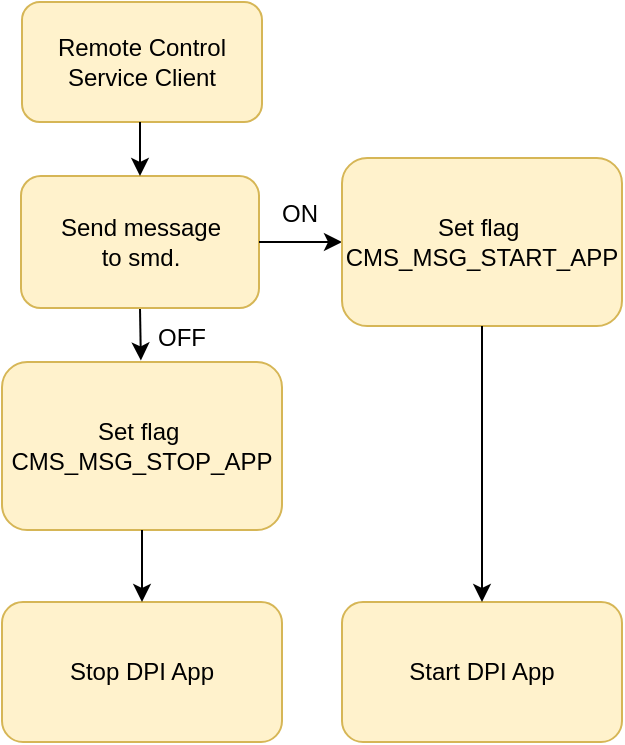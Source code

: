 <mxfile version="15.8.8" type="github">
  <diagram id="e1CMgoyyFFjNTjqPkiq_" name="Page-1">
    <mxGraphModel dx="748" dy="433" grid="0" gridSize="10" guides="1" tooltips="1" connect="1" arrows="1" fold="1" page="1" pageScale="1" pageWidth="3000" pageHeight="3000" math="0" shadow="0">
      <root>
        <mxCell id="0" />
        <mxCell id="1" parent="0" />
        <mxCell id="HbA-aAvix-gyZ1VaL9Fv-2" value="Set flag&amp;nbsp;&lt;br&gt;CMS_MSG_STOP_APP" style="rounded=1;whiteSpace=wrap;html=1;fillColor=#fff2cc;strokeColor=#d6b656;" vertex="1" parent="1">
          <mxGeometry x="920" y="600" width="140" height="84" as="geometry" />
        </mxCell>
        <mxCell id="HbA-aAvix-gyZ1VaL9Fv-12" value="" style="endArrow=classic;html=1;rounded=0;entryX=0.496;entryY=-0.009;entryDx=0;entryDy=0;exitX=0.5;exitY=1;exitDx=0;exitDy=0;entryPerimeter=0;" edge="1" parent="1" source="HbA-aAvix-gyZ1VaL9Fv-13" target="HbA-aAvix-gyZ1VaL9Fv-2">
          <mxGeometry width="50" height="50" relative="1" as="geometry">
            <mxPoint x="950" y="625" as="sourcePoint" />
            <mxPoint x="1000" y="575" as="targetPoint" />
          </mxGeometry>
        </mxCell>
        <mxCell id="HbA-aAvix-gyZ1VaL9Fv-13" value="Send message&lt;br&gt;to smd." style="rounded=1;whiteSpace=wrap;html=1;fillColor=#fff2cc;strokeColor=#d6b656;" vertex="1" parent="1">
          <mxGeometry x="929.5" y="507" width="119" height="66" as="geometry" />
        </mxCell>
        <mxCell id="HbA-aAvix-gyZ1VaL9Fv-19" value="Remote Control Service Client" style="rounded=1;whiteSpace=wrap;html=1;fillColor=#fff2cc;strokeColor=#d6b656;" vertex="1" parent="1">
          <mxGeometry x="930" y="420" width="120" height="60" as="geometry" />
        </mxCell>
        <mxCell id="HbA-aAvix-gyZ1VaL9Fv-21" value="" style="endArrow=classic;html=1;rounded=0;entryX=0.5;entryY=0;entryDx=0;entryDy=0;" edge="1" parent="1" target="HbA-aAvix-gyZ1VaL9Fv-13">
          <mxGeometry width="50" height="50" relative="1" as="geometry">
            <mxPoint x="989" y="480" as="sourcePoint" />
            <mxPoint x="1020" y="490" as="targetPoint" />
          </mxGeometry>
        </mxCell>
        <mxCell id="HbA-aAvix-gyZ1VaL9Fv-24" value="Stop DPI App" style="rounded=1;whiteSpace=wrap;html=1;fillColor=#fff2cc;strokeColor=#d6b656;" vertex="1" parent="1">
          <mxGeometry x="920" y="720" width="140" height="70" as="geometry" />
        </mxCell>
        <mxCell id="HbA-aAvix-gyZ1VaL9Fv-44" value="" style="endArrow=classic;html=1;rounded=0;exitX=0.5;exitY=1;exitDx=0;exitDy=0;" edge="1" parent="1" source="HbA-aAvix-gyZ1VaL9Fv-2">
          <mxGeometry width="50" height="50" relative="1" as="geometry">
            <mxPoint x="990" y="687" as="sourcePoint" />
            <mxPoint x="990" y="720" as="targetPoint" />
          </mxGeometry>
        </mxCell>
        <mxCell id="HbA-aAvix-gyZ1VaL9Fv-48" value="" style="endArrow=classic;html=1;rounded=0;exitX=1;exitY=0.5;exitDx=0;exitDy=0;" edge="1" parent="1" source="HbA-aAvix-gyZ1VaL9Fv-13">
          <mxGeometry width="50" height="50" relative="1" as="geometry">
            <mxPoint x="1100" y="556" as="sourcePoint" />
            <mxPoint x="1090" y="540" as="targetPoint" />
          </mxGeometry>
        </mxCell>
        <mxCell id="HbA-aAvix-gyZ1VaL9Fv-49" value="Set flag&amp;nbsp;&lt;br&gt;CMS_MSG_START_APP" style="rounded=1;whiteSpace=wrap;html=1;fillColor=#fff2cc;strokeColor=#d6b656;" vertex="1" parent="1">
          <mxGeometry x="1090" y="498" width="140" height="84" as="geometry" />
        </mxCell>
        <mxCell id="HbA-aAvix-gyZ1VaL9Fv-50" value="OFF" style="text;html=1;strokeColor=none;fillColor=none;align=center;verticalAlign=middle;whiteSpace=wrap;rounded=0;" vertex="1" parent="1">
          <mxGeometry x="980" y="573" width="60" height="30" as="geometry" />
        </mxCell>
        <mxCell id="HbA-aAvix-gyZ1VaL9Fv-51" value="ON" style="text;html=1;strokeColor=none;fillColor=none;align=center;verticalAlign=middle;whiteSpace=wrap;rounded=0;" vertex="1" parent="1">
          <mxGeometry x="1048.5" y="520" width="40" height="12" as="geometry" />
        </mxCell>
        <mxCell id="HbA-aAvix-gyZ1VaL9Fv-52" value="Start DPI App" style="rounded=1;whiteSpace=wrap;html=1;fillColor=#fff2cc;strokeColor=#d6b656;" vertex="1" parent="1">
          <mxGeometry x="1090" y="720" width="140" height="70" as="geometry" />
        </mxCell>
        <mxCell id="HbA-aAvix-gyZ1VaL9Fv-53" value="" style="endArrow=classic;html=1;rounded=0;exitX=0.5;exitY=1;exitDx=0;exitDy=0;entryX=0.5;entryY=0;entryDx=0;entryDy=0;" edge="1" parent="1" source="HbA-aAvix-gyZ1VaL9Fv-49" target="HbA-aAvix-gyZ1VaL9Fv-52">
          <mxGeometry width="50" height="50" relative="1" as="geometry">
            <mxPoint x="1150" y="680" as="sourcePoint" />
            <mxPoint x="1200" y="630" as="targetPoint" />
          </mxGeometry>
        </mxCell>
      </root>
    </mxGraphModel>
  </diagram>
</mxfile>
